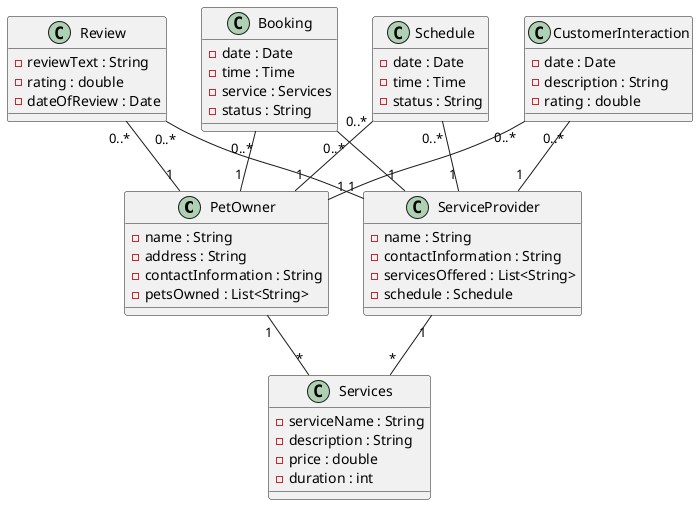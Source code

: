 @startuml
class PetOwner {
  - name : String
  - address : String
  - contactInformation : String
  - petsOwned : List<String>
}

class ServiceProvider {
  - name : String
  - contactInformation : String
  - servicesOffered : List<String>
  - schedule : Schedule
}

class Services {
  - serviceName : String
  - description : String
  - price : double
  - duration : int
}

class Schedule {
  - date : Date
  - time : Time
  - status : String
}

class CustomerInteraction {
  - date : Date
  - description : String
  - rating : double
}

class Review {
  - reviewText : String
  - rating : double
  - dateOfReview : Date
}

class Booking {
  - date : Date
  - time : Time
  - service : Services
  - status : String
}

PetOwner "1" -- "*" Services
ServiceProvider "1" -- "*" Services
Schedule "0..*" -- "1" PetOwner
Schedule "0..*" -- "1" ServiceProvider
CustomerInteraction "0..*" -- "1" PetOwner
CustomerInteraction "0..*" -- "1" ServiceProvider
Review "0..*" -- "1" PetOwner
Review "0..*" -- "1" ServiceProvider
Booking "0..*" -- "1" PetOwner
Booking "0..*" -- "1" ServiceProvider
@enduml
